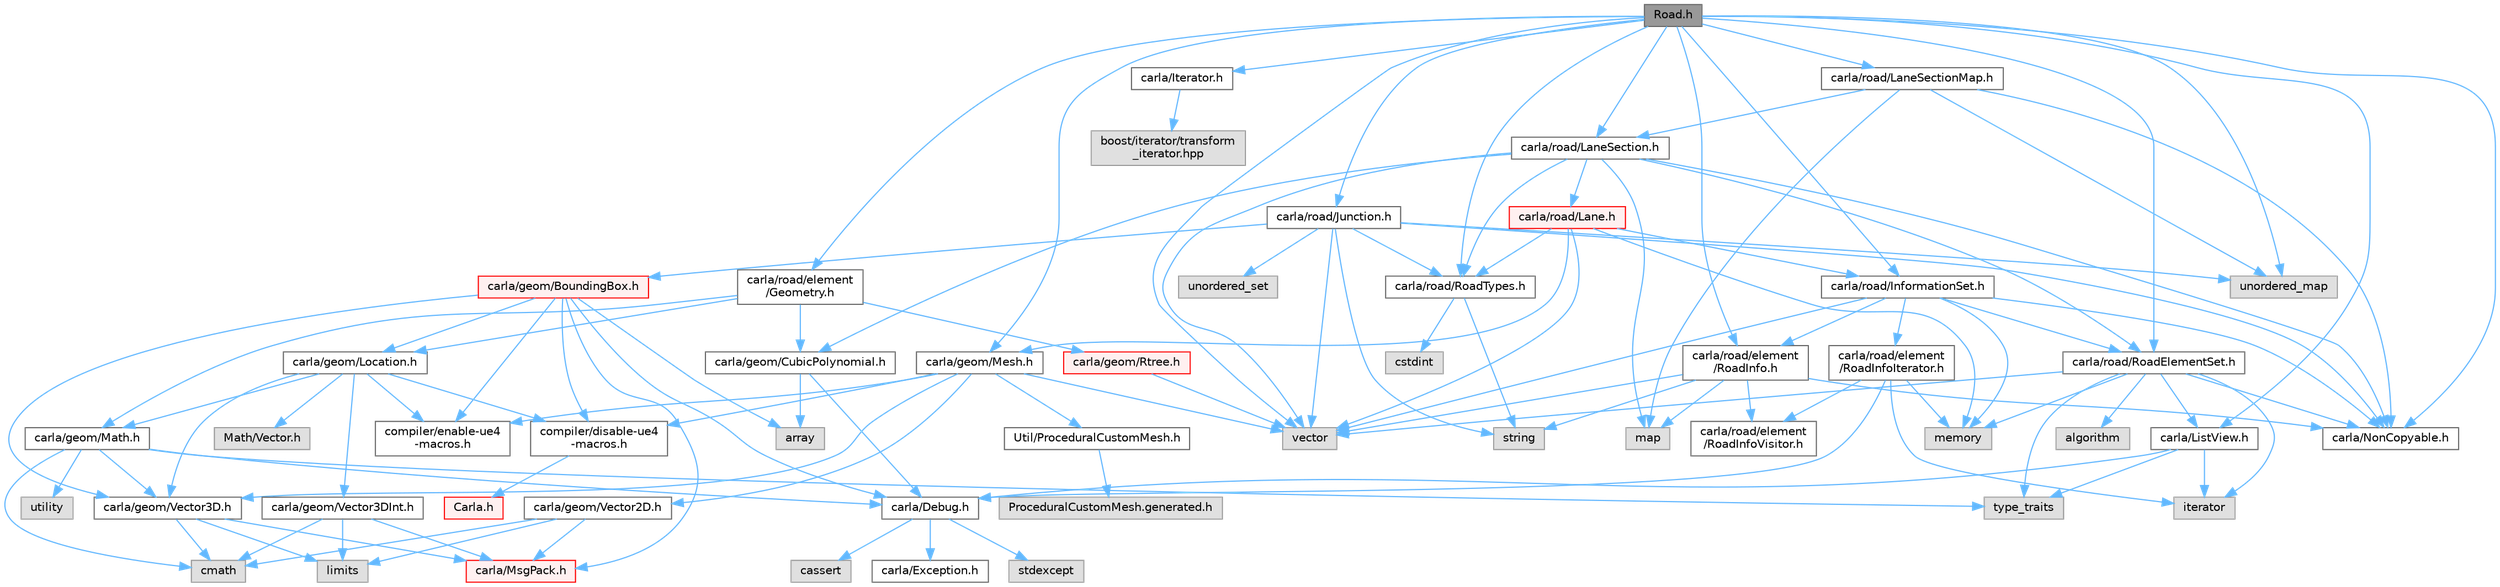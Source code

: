 digraph "Road.h"
{
 // INTERACTIVE_SVG=YES
 // LATEX_PDF_SIZE
  bgcolor="transparent";
  edge [fontname=Helvetica,fontsize=10,labelfontname=Helvetica,labelfontsize=10];
  node [fontname=Helvetica,fontsize=10,shape=box,height=0.2,width=0.4];
  Node1 [id="Node000001",label="Road.h",height=0.2,width=0.4,color="gray40", fillcolor="grey60", style="filled", fontcolor="black",tooltip=" "];
  Node1 -> Node2 [id="edge1_Node000001_Node000002",color="steelblue1",style="solid",tooltip=" "];
  Node2 [id="Node000002",label="carla/geom/Mesh.h",height=0.2,width=0.4,color="grey40", fillcolor="white", style="filled",URL="$d9/d31/Mesh_8h.html",tooltip=" "];
  Node2 -> Node3 [id="edge2_Node000002_Node000003",color="steelblue1",style="solid",tooltip=" "];
  Node3 [id="Node000003",label="vector",height=0.2,width=0.4,color="grey60", fillcolor="#E0E0E0", style="filled",tooltip=" "];
  Node2 -> Node4 [id="edge3_Node000002_Node000004",color="steelblue1",style="solid",tooltip=" "];
  Node4 [id="Node000004",label="carla/geom/Vector3D.h",height=0.2,width=0.4,color="grey40", fillcolor="white", style="filled",URL="$de/d70/geom_2Vector3D_8h.html",tooltip=" "];
  Node4 -> Node5 [id="edge4_Node000004_Node000005",color="steelblue1",style="solid",tooltip=" "];
  Node5 [id="Node000005",label="carla/MsgPack.h",height=0.2,width=0.4,color="red", fillcolor="#FFF0F0", style="filled",URL="$d9/d6f/MsgPack_8h.html",tooltip=" "];
  Node4 -> Node20 [id="edge5_Node000004_Node000020",color="steelblue1",style="solid",tooltip=" "];
  Node20 [id="Node000020",label="cmath",height=0.2,width=0.4,color="grey60", fillcolor="#E0E0E0", style="filled",tooltip=" "];
  Node4 -> Node16 [id="edge6_Node000004_Node000016",color="steelblue1",style="solid",tooltip=" "];
  Node16 [id="Node000016",label="limits",height=0.2,width=0.4,color="grey60", fillcolor="#E0E0E0", style="filled",tooltip=" "];
  Node2 -> Node21 [id="edge7_Node000002_Node000021",color="steelblue1",style="solid",tooltip=" "];
  Node21 [id="Node000021",label="carla/geom/Vector2D.h",height=0.2,width=0.4,color="grey40", fillcolor="white", style="filled",URL="$d7/d26/geom_2Vector2D_8h.html",tooltip=" "];
  Node21 -> Node5 [id="edge8_Node000021_Node000005",color="steelblue1",style="solid",tooltip=" "];
  Node21 -> Node20 [id="edge9_Node000021_Node000020",color="steelblue1",style="solid",tooltip=" "];
  Node21 -> Node16 [id="edge10_Node000021_Node000016",color="steelblue1",style="solid",tooltip=" "];
  Node2 -> Node22 [id="edge11_Node000002_Node000022",color="steelblue1",style="solid",tooltip=" "];
  Node22 [id="Node000022",label="compiler/enable-ue4\l-macros.h",height=0.2,width=0.4,color="grey40", fillcolor="white", style="filled",URL="$d9/da2/enable-ue4-macros_8h.html",tooltip=" "];
  Node2 -> Node23 [id="edge12_Node000002_Node000023",color="steelblue1",style="solid",tooltip=" "];
  Node23 [id="Node000023",label="Util/ProceduralCustomMesh.h",height=0.2,width=0.4,color="grey40", fillcolor="white", style="filled",URL="$d5/d30/ProceduralCustomMesh_8h.html",tooltip=" "];
  Node23 -> Node24 [id="edge13_Node000023_Node000024",color="steelblue1",style="solid",tooltip=" "];
  Node24 [id="Node000024",label="ProceduralCustomMesh.generated.h",height=0.2,width=0.4,color="grey60", fillcolor="#E0E0E0", style="filled",tooltip=" "];
  Node2 -> Node25 [id="edge14_Node000002_Node000025",color="steelblue1",style="solid",tooltip=" "];
  Node25 [id="Node000025",label="compiler/disable-ue4\l-macros.h",height=0.2,width=0.4,color="grey40", fillcolor="white", style="filled",URL="$d2/d02/disable-ue4-macros_8h.html",tooltip=" "];
  Node25 -> Node26 [id="edge15_Node000025_Node000026",color="steelblue1",style="solid",tooltip=" "];
  Node26 [id="Node000026",label="Carla.h",height=0.2,width=0.4,color="red", fillcolor="#FFF0F0", style="filled",URL="$d7/d7d/Carla_8h.html",tooltip=" "];
  Node1 -> Node30 [id="edge16_Node000001_Node000030",color="steelblue1",style="solid",tooltip=" "];
  Node30 [id="Node000030",label="carla/Iterator.h",height=0.2,width=0.4,color="grey40", fillcolor="white", style="filled",URL="$d7/ddd/Iterator_8h.html",tooltip=" "];
  Node30 -> Node31 [id="edge17_Node000030_Node000031",color="steelblue1",style="solid",tooltip=" "];
  Node31 [id="Node000031",label="boost/iterator/transform\l_iterator.hpp",height=0.2,width=0.4,color="grey60", fillcolor="#E0E0E0", style="filled",tooltip=" "];
  Node1 -> Node32 [id="edge18_Node000001_Node000032",color="steelblue1",style="solid",tooltip=" "];
  Node32 [id="Node000032",label="carla/ListView.h",height=0.2,width=0.4,color="grey40", fillcolor="white", style="filled",URL="$d4/d50/LibCarla_2source_2carla_2ListView_8h.html",tooltip=" "];
  Node32 -> Node7 [id="edge19_Node000032_Node000007",color="steelblue1",style="solid",tooltip=" "];
  Node7 [id="Node000007",label="carla/Debug.h",height=0.2,width=0.4,color="grey40", fillcolor="white", style="filled",URL="$d4/deb/Debug_8h.html",tooltip=" "];
  Node7 -> Node8 [id="edge20_Node000007_Node000008",color="steelblue1",style="solid",tooltip=" "];
  Node8 [id="Node000008",label="carla/Exception.h",height=0.2,width=0.4,color="grey40", fillcolor="white", style="filled",URL="$d8/d8a/Exception_8h.html",tooltip=" "];
  Node7 -> Node9 [id="edge21_Node000007_Node000009",color="steelblue1",style="solid",tooltip=" "];
  Node9 [id="Node000009",label="stdexcept",height=0.2,width=0.4,color="grey60", fillcolor="#E0E0E0", style="filled",tooltip=" "];
  Node7 -> Node10 [id="edge22_Node000007_Node000010",color="steelblue1",style="solid",tooltip=" "];
  Node10 [id="Node000010",label="cassert",height=0.2,width=0.4,color="grey60", fillcolor="#E0E0E0", style="filled",tooltip=" "];
  Node32 -> Node18 [id="edge23_Node000032_Node000018",color="steelblue1",style="solid",tooltip=" "];
  Node18 [id="Node000018",label="type_traits",height=0.2,width=0.4,color="grey60", fillcolor="#E0E0E0", style="filled",tooltip=" "];
  Node32 -> Node33 [id="edge24_Node000032_Node000033",color="steelblue1",style="solid",tooltip=" "];
  Node33 [id="Node000033",label="iterator",height=0.2,width=0.4,color="grey60", fillcolor="#E0E0E0", style="filled",tooltip=" "];
  Node1 -> Node34 [id="edge25_Node000001_Node000034",color="steelblue1",style="solid",tooltip=" "];
  Node34 [id="Node000034",label="carla/NonCopyable.h",height=0.2,width=0.4,color="grey40", fillcolor="white", style="filled",URL="$d4/dd8/LibCarla_2source_2carla_2NonCopyable_8h.html",tooltip=" "];
  Node1 -> Node35 [id="edge26_Node000001_Node000035",color="steelblue1",style="solid",tooltip=" "];
  Node35 [id="Node000035",label="carla/road/element\l/Geometry.h",height=0.2,width=0.4,color="grey40", fillcolor="white", style="filled",URL="$d3/d8b/Geometry_8h.html",tooltip=" "];
  Node35 -> Node36 [id="edge27_Node000035_Node000036",color="steelblue1",style="solid",tooltip=" "];
  Node36 [id="Node000036",label="carla/geom/Location.h",height=0.2,width=0.4,color="grey40", fillcolor="white", style="filled",URL="$d9/d8b/geom_2Location_8h.html",tooltip=" "];
  Node36 -> Node4 [id="edge28_Node000036_Node000004",color="steelblue1",style="solid",tooltip=" "];
  Node36 -> Node37 [id="edge29_Node000036_Node000037",color="steelblue1",style="solid",tooltip=" "];
  Node37 [id="Node000037",label="carla/geom/Vector3DInt.h",height=0.2,width=0.4,color="grey40", fillcolor="white", style="filled",URL="$d1/da4/Vector3DInt_8h.html",tooltip=" "];
  Node37 -> Node5 [id="edge30_Node000037_Node000005",color="steelblue1",style="solid",tooltip=" "];
  Node37 -> Node20 [id="edge31_Node000037_Node000020",color="steelblue1",style="solid",tooltip=" "];
  Node37 -> Node16 [id="edge32_Node000037_Node000016",color="steelblue1",style="solid",tooltip=" "];
  Node36 -> Node38 [id="edge33_Node000036_Node000038",color="steelblue1",style="solid",tooltip=" "];
  Node38 [id="Node000038",label="carla/geom/Math.h",height=0.2,width=0.4,color="grey40", fillcolor="white", style="filled",URL="$db/d8a/Math_8h.html",tooltip=" "];
  Node38 -> Node7 [id="edge34_Node000038_Node000007",color="steelblue1",style="solid",tooltip=" "];
  Node38 -> Node4 [id="edge35_Node000038_Node000004",color="steelblue1",style="solid",tooltip=" "];
  Node38 -> Node20 [id="edge36_Node000038_Node000020",color="steelblue1",style="solid",tooltip=" "];
  Node38 -> Node18 [id="edge37_Node000038_Node000018",color="steelblue1",style="solid",tooltip=" "];
  Node38 -> Node39 [id="edge38_Node000038_Node000039",color="steelblue1",style="solid",tooltip=" "];
  Node39 [id="Node000039",label="utility",height=0.2,width=0.4,color="grey60", fillcolor="#E0E0E0", style="filled",tooltip=" "];
  Node36 -> Node22 [id="edge39_Node000036_Node000022",color="steelblue1",style="solid",tooltip=" "];
  Node36 -> Node40 [id="edge40_Node000036_Node000040",color="steelblue1",style="solid",tooltip=" "];
  Node40 [id="Node000040",label="Math/Vector.h",height=0.2,width=0.4,color="grey60", fillcolor="#E0E0E0", style="filled",tooltip=" "];
  Node36 -> Node25 [id="edge41_Node000036_Node000025",color="steelblue1",style="solid",tooltip=" "];
  Node35 -> Node38 [id="edge42_Node000035_Node000038",color="steelblue1",style="solid",tooltip=" "];
  Node35 -> Node41 [id="edge43_Node000035_Node000041",color="steelblue1",style="solid",tooltip=" "];
  Node41 [id="Node000041",label="carla/geom/CubicPolynomial.h",height=0.2,width=0.4,color="grey40", fillcolor="white", style="filled",URL="$db/dee/CubicPolynomial_8h.html",tooltip=" "];
  Node41 -> Node7 [id="edge44_Node000041_Node000007",color="steelblue1",style="solid",tooltip=" "];
  Node41 -> Node42 [id="edge45_Node000041_Node000042",color="steelblue1",style="solid",tooltip=" "];
  Node42 [id="Node000042",label="array",height=0.2,width=0.4,color="grey60", fillcolor="#E0E0E0", style="filled",tooltip=" "];
  Node35 -> Node43 [id="edge46_Node000035_Node000043",color="steelblue1",style="solid",tooltip=" "];
  Node43 [id="Node000043",label="carla/geom/Rtree.h",height=0.2,width=0.4,color="red", fillcolor="#FFF0F0", style="filled",URL="$d5/d30/Rtree_8h.html",tooltip=" "];
  Node43 -> Node3 [id="edge47_Node000043_Node000003",color="steelblue1",style="solid",tooltip=" "];
  Node1 -> Node47 [id="edge48_Node000001_Node000047",color="steelblue1",style="solid",tooltip=" "];
  Node47 [id="Node000047",label="carla/road/element\l/RoadInfo.h",height=0.2,width=0.4,color="grey40", fillcolor="white", style="filled",URL="$de/d3a/RoadInfo_8h.html",tooltip=" "];
  Node47 -> Node48 [id="edge49_Node000047_Node000048",color="steelblue1",style="solid",tooltip=" "];
  Node48 [id="Node000048",label="carla/road/element\l/RoadInfoVisitor.h",height=0.2,width=0.4,color="grey40", fillcolor="white", style="filled",URL="$d6/d67/RoadInfoVisitor_8h.html",tooltip=" "];
  Node47 -> Node34 [id="edge50_Node000047_Node000034",color="steelblue1",style="solid",tooltip=" "];
  Node47 -> Node49 [id="edge51_Node000047_Node000049",color="steelblue1",style="solid",tooltip=" "];
  Node49 [id="Node000049",label="map",height=0.2,width=0.4,color="grey60", fillcolor="#E0E0E0", style="filled",tooltip=" "];
  Node47 -> Node50 [id="edge52_Node000047_Node000050",color="steelblue1",style="solid",tooltip=" "];
  Node50 [id="Node000050",label="string",height=0.2,width=0.4,color="grey60", fillcolor="#E0E0E0", style="filled",tooltip=" "];
  Node47 -> Node3 [id="edge53_Node000047_Node000003",color="steelblue1",style="solid",tooltip=" "];
  Node1 -> Node51 [id="edge54_Node000001_Node000051",color="steelblue1",style="solid",tooltip=" "];
  Node51 [id="Node000051",label="carla/road/InformationSet.h",height=0.2,width=0.4,color="grey40", fillcolor="white", style="filled",URL="$d2/d56/InformationSet_8h.html",tooltip=" "];
  Node51 -> Node34 [id="edge55_Node000051_Node000034",color="steelblue1",style="solid",tooltip=" "];
  Node51 -> Node52 [id="edge56_Node000051_Node000052",color="steelblue1",style="solid",tooltip=" "];
  Node52 [id="Node000052",label="carla/road/RoadElementSet.h",height=0.2,width=0.4,color="grey40", fillcolor="white", style="filled",URL="$d3/d81/RoadElementSet_8h.html",tooltip=" "];
  Node52 -> Node32 [id="edge57_Node000052_Node000032",color="steelblue1",style="solid",tooltip=" "];
  Node52 -> Node34 [id="edge58_Node000052_Node000034",color="steelblue1",style="solid",tooltip=" "];
  Node52 -> Node33 [id="edge59_Node000052_Node000033",color="steelblue1",style="solid",tooltip=" "];
  Node52 -> Node17 [id="edge60_Node000052_Node000017",color="steelblue1",style="solid",tooltip=" "];
  Node17 [id="Node000017",label="memory",height=0.2,width=0.4,color="grey60", fillcolor="#E0E0E0", style="filled",tooltip=" "];
  Node52 -> Node3 [id="edge61_Node000052_Node000003",color="steelblue1",style="solid",tooltip=" "];
  Node52 -> Node53 [id="edge62_Node000052_Node000053",color="steelblue1",style="solid",tooltip=" "];
  Node53 [id="Node000053",label="algorithm",height=0.2,width=0.4,color="grey60", fillcolor="#E0E0E0", style="filled",tooltip=" "];
  Node52 -> Node18 [id="edge63_Node000052_Node000018",color="steelblue1",style="solid",tooltip=" "];
  Node51 -> Node47 [id="edge64_Node000051_Node000047",color="steelblue1",style="solid",tooltip=" "];
  Node51 -> Node54 [id="edge65_Node000051_Node000054",color="steelblue1",style="solid",tooltip=" "];
  Node54 [id="Node000054",label="carla/road/element\l/RoadInfoIterator.h",height=0.2,width=0.4,color="grey40", fillcolor="white", style="filled",URL="$df/d24/RoadInfoIterator_8h.html",tooltip=" "];
  Node54 -> Node7 [id="edge66_Node000054_Node000007",color="steelblue1",style="solid",tooltip=" "];
  Node54 -> Node48 [id="edge67_Node000054_Node000048",color="steelblue1",style="solid",tooltip=" "];
  Node54 -> Node33 [id="edge68_Node000054_Node000033",color="steelblue1",style="solid",tooltip=" "];
  Node54 -> Node17 [id="edge69_Node000054_Node000017",color="steelblue1",style="solid",tooltip=" "];
  Node51 -> Node3 [id="edge70_Node000051_Node000003",color="steelblue1",style="solid",tooltip=" "];
  Node51 -> Node17 [id="edge71_Node000051_Node000017",color="steelblue1",style="solid",tooltip=" "];
  Node1 -> Node55 [id="edge72_Node000001_Node000055",color="steelblue1",style="solid",tooltip=" "];
  Node55 [id="Node000055",label="carla/road/Junction.h",height=0.2,width=0.4,color="grey40", fillcolor="white", style="filled",URL="$d1/d3a/road_2Junction_8h.html",tooltip=" "];
  Node55 -> Node56 [id="edge73_Node000055_Node000056",color="steelblue1",style="solid",tooltip=" "];
  Node56 [id="Node000056",label="carla/geom/BoundingBox.h",height=0.2,width=0.4,color="red", fillcolor="#FFF0F0", style="filled",URL="$d2/dfe/LibCarla_2source_2carla_2geom_2BoundingBox_8h.html",tooltip=" "];
  Node56 -> Node7 [id="edge74_Node000056_Node000007",color="steelblue1",style="solid",tooltip=" "];
  Node56 -> Node5 [id="edge75_Node000056_Node000005",color="steelblue1",style="solid",tooltip=" "];
  Node56 -> Node36 [id="edge76_Node000056_Node000036",color="steelblue1",style="solid",tooltip=" "];
  Node56 -> Node4 [id="edge77_Node000056_Node000004",color="steelblue1",style="solid",tooltip=" "];
  Node56 -> Node42 [id="edge78_Node000056_Node000042",color="steelblue1",style="solid",tooltip=" "];
  Node56 -> Node22 [id="edge79_Node000056_Node000022",color="steelblue1",style="solid",tooltip=" "];
  Node56 -> Node25 [id="edge80_Node000056_Node000025",color="steelblue1",style="solid",tooltip=" "];
  Node55 -> Node34 [id="edge81_Node000055_Node000034",color="steelblue1",style="solid",tooltip=" "];
  Node55 -> Node63 [id="edge82_Node000055_Node000063",color="steelblue1",style="solid",tooltip=" "];
  Node63 [id="Node000063",label="carla/road/RoadTypes.h",height=0.2,width=0.4,color="grey40", fillcolor="white", style="filled",URL="$d6/dbb/RoadTypes_8h.html",tooltip=" "];
  Node63 -> Node15 [id="edge83_Node000063_Node000015",color="steelblue1",style="solid",tooltip=" "];
  Node15 [id="Node000015",label="cstdint",height=0.2,width=0.4,color="grey60", fillcolor="#E0E0E0", style="filled",tooltip=" "];
  Node63 -> Node50 [id="edge84_Node000063_Node000050",color="steelblue1",style="solid",tooltip=" "];
  Node55 -> Node64 [id="edge85_Node000055_Node000064",color="steelblue1",style="solid",tooltip=" "];
  Node64 [id="Node000064",label="unordered_map",height=0.2,width=0.4,color="grey60", fillcolor="#E0E0E0", style="filled",tooltip=" "];
  Node55 -> Node65 [id="edge86_Node000055_Node000065",color="steelblue1",style="solid",tooltip=" "];
  Node65 [id="Node000065",label="unordered_set",height=0.2,width=0.4,color="grey60", fillcolor="#E0E0E0", style="filled",tooltip=" "];
  Node55 -> Node3 [id="edge87_Node000055_Node000003",color="steelblue1",style="solid",tooltip=" "];
  Node55 -> Node50 [id="edge88_Node000055_Node000050",color="steelblue1",style="solid",tooltip=" "];
  Node1 -> Node66 [id="edge89_Node000001_Node000066",color="steelblue1",style="solid",tooltip=" "];
  Node66 [id="Node000066",label="carla/road/LaneSection.h",height=0.2,width=0.4,color="grey40", fillcolor="white", style="filled",URL="$d6/dfd/LaneSection_8h.html",tooltip=" "];
  Node66 -> Node41 [id="edge90_Node000066_Node000041",color="steelblue1",style="solid",tooltip=" "];
  Node66 -> Node34 [id="edge91_Node000066_Node000034",color="steelblue1",style="solid",tooltip=" "];
  Node66 -> Node67 [id="edge92_Node000066_Node000067",color="steelblue1",style="solid",tooltip=" "];
  Node67 [id="Node000067",label="carla/road/Lane.h",height=0.2,width=0.4,color="red", fillcolor="#FFF0F0", style="filled",URL="$d8/d27/Lane_8h.html",tooltip=" "];
  Node67 -> Node2 [id="edge93_Node000067_Node000002",color="steelblue1",style="solid",tooltip=" "];
  Node67 -> Node51 [id="edge94_Node000067_Node000051",color="steelblue1",style="solid",tooltip=" "];
  Node67 -> Node63 [id="edge95_Node000067_Node000063",color="steelblue1",style="solid",tooltip=" "];
  Node67 -> Node3 [id="edge96_Node000067_Node000003",color="steelblue1",style="solid",tooltip=" "];
  Node67 -> Node17 [id="edge97_Node000067_Node000017",color="steelblue1",style="solid",tooltip=" "];
  Node66 -> Node52 [id="edge98_Node000066_Node000052",color="steelblue1",style="solid",tooltip=" "];
  Node66 -> Node63 [id="edge99_Node000066_Node000063",color="steelblue1",style="solid",tooltip=" "];
  Node66 -> Node49 [id="edge100_Node000066_Node000049",color="steelblue1",style="solid",tooltip=" "];
  Node66 -> Node3 [id="edge101_Node000066_Node000003",color="steelblue1",style="solid",tooltip=" "];
  Node1 -> Node68 [id="edge102_Node000001_Node000068",color="steelblue1",style="solid",tooltip=" "];
  Node68 [id="Node000068",label="carla/road/LaneSectionMap.h",height=0.2,width=0.4,color="grey40", fillcolor="white", style="filled",URL="$df/d60/LaneSectionMap_8h.html",tooltip=" "];
  Node68 -> Node34 [id="edge103_Node000068_Node000034",color="steelblue1",style="solid",tooltip=" "];
  Node68 -> Node66 [id="edge104_Node000068_Node000066",color="steelblue1",style="solid",tooltip=" "];
  Node68 -> Node49 [id="edge105_Node000068_Node000049",color="steelblue1",style="solid",tooltip=" "];
  Node68 -> Node64 [id="edge106_Node000068_Node000064",color="steelblue1",style="solid",tooltip=" "];
  Node1 -> Node52 [id="edge107_Node000001_Node000052",color="steelblue1",style="solid",tooltip=" "];
  Node1 -> Node63 [id="edge108_Node000001_Node000063",color="steelblue1",style="solid",tooltip=" "];
  Node1 -> Node64 [id="edge109_Node000001_Node000064",color="steelblue1",style="solid",tooltip=" "];
  Node1 -> Node3 [id="edge110_Node000001_Node000003",color="steelblue1",style="solid",tooltip=" "];
}
